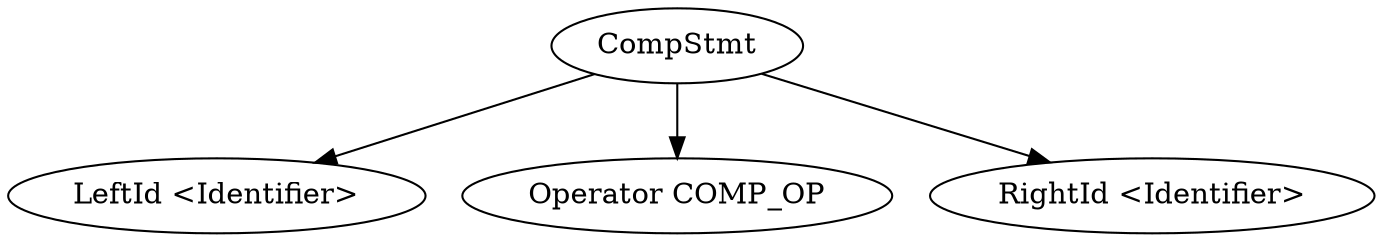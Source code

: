 digraph G {
  CompStmt -> "LeftId <Identifier>";
  CompStmt -> "Operator COMP_OP";
  CompStmt -> "RightId <Identifier>";
}
